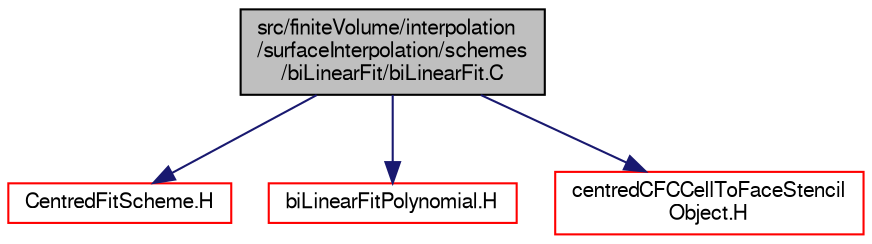 digraph "src/finiteVolume/interpolation/surfaceInterpolation/schemes/biLinearFit/biLinearFit.C"
{
  bgcolor="transparent";
  edge [fontname="FreeSans",fontsize="10",labelfontname="FreeSans",labelfontsize="10"];
  node [fontname="FreeSans",fontsize="10",shape=record];
  Node0 [label="src/finiteVolume/interpolation\l/surfaceInterpolation/schemes\l/biLinearFit/biLinearFit.C",height=0.2,width=0.4,color="black", fillcolor="grey75", style="filled", fontcolor="black"];
  Node0 -> Node1 [color="midnightblue",fontsize="10",style="solid",fontname="FreeSans"];
  Node1 [label="CentredFitScheme.H",height=0.2,width=0.4,color="red",URL="$a04115.html"];
  Node0 -> Node273 [color="midnightblue",fontsize="10",style="solid",fontname="FreeSans"];
  Node273 [label="biLinearFitPolynomial.H",height=0.2,width=0.4,color="red",URL="$a04106.html"];
  Node0 -> Node274 [color="midnightblue",fontsize="10",style="solid",fontname="FreeSans"];
  Node274 [label="centredCFCCellToFaceStencil\lObject.H",height=0.2,width=0.4,color="red",URL="$a03446.html"];
}
